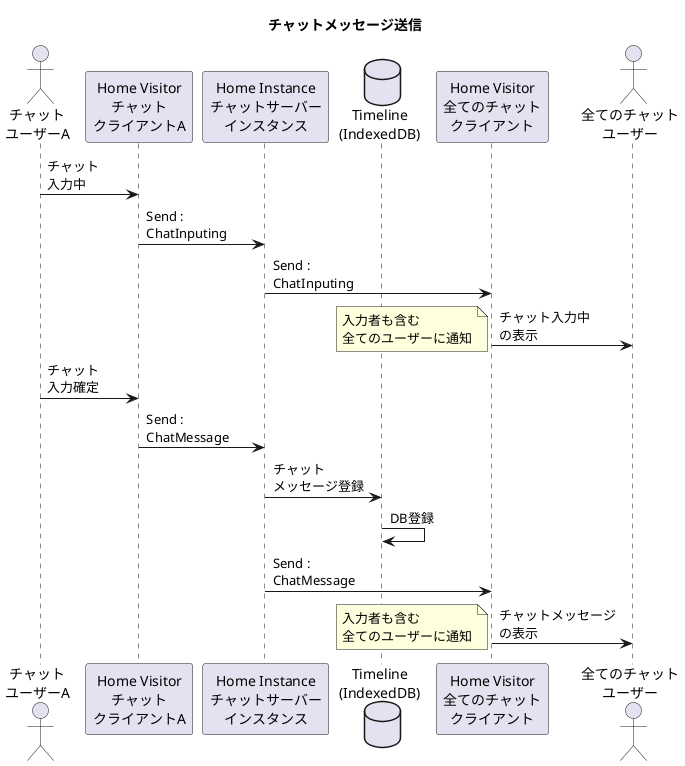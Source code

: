 @startuml

title チャットメッセージ送信

actor       "チャット\nユーザーA"                          as ChatUserA
participant "Home Visitor\nチャット\nクライアントA"        as HomeVisitorA
participant "Home Instance\nチャットサーバー\nインスタンス" as HomeInstance
database    "Timeline\n(IndexedDB)"                       as IndexedDB_Timeline
participant "Home Visitor\n全てのチャット\nクライアント"    as HomeVisitorB
actor       "全てのチャット\nユーザー"                      as ChatUserAll

ChatUserA            -> HomeVisitorA        : チャット\n入力中
HomeVisitorA         -> HomeInstance        : Send :\nChatInputing
HomeInstance         -> HomeVisitorB        : Send :\nChatInputing
HomeVisitorB         -> ChatUserAll         : チャット入力中\nの表示
note left : 入力者も含む\n全てのユーザーに通知

ChatUserA            -> HomeVisitorA        : チャット\n入力確定
HomeVisitorA         -> HomeInstance        : Send :\nChatMessage
HomeInstance         -> IndexedDB_Timeline  : チャット\nメッセージ登録
IndexedDB_Timeline   -> IndexedDB_Timeline  : DB登録
HomeInstance         -> HomeVisitorB        : Send :\nChatMessage
HomeVisitorB         -> ChatUserAll         : チャットメッセージ\nの表示
note left : 入力者も含む\n全てのユーザーに通知


@enduml